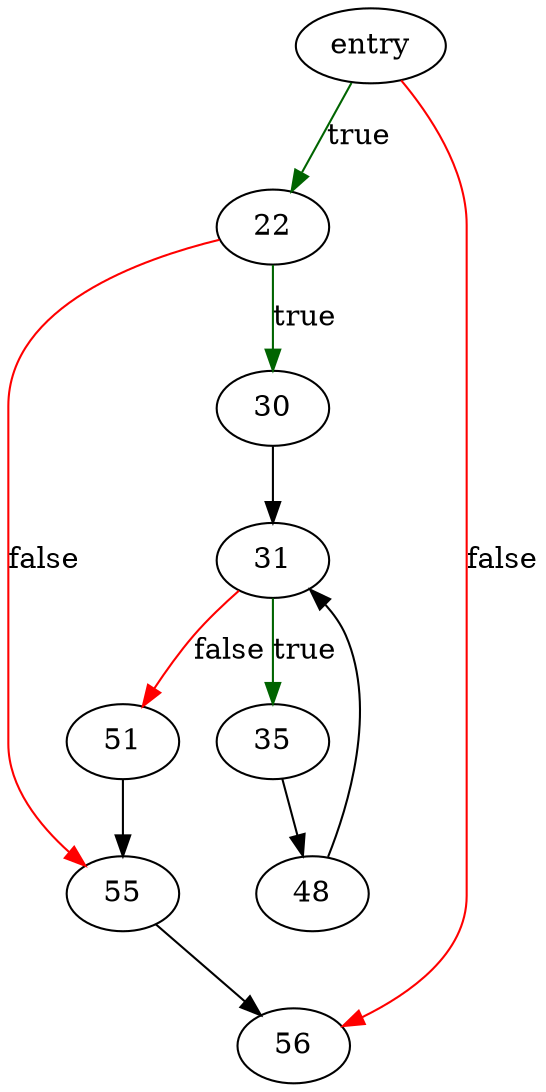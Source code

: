 digraph "lowerFunc" {
	// Node definitions.
	3 [label=entry];
	22;
	30;
	31;
	35;
	48;
	51;
	55;
	56;

	// Edge definitions.
	3 -> 22 [
		color=darkgreen
		label=true
	];
	3 -> 56 [
		color=red
		label=false
	];
	22 -> 30 [
		color=darkgreen
		label=true
	];
	22 -> 55 [
		color=red
		label=false
	];
	30 -> 31;
	31 -> 35 [
		color=darkgreen
		label=true
	];
	31 -> 51 [
		color=red
		label=false
	];
	35 -> 48;
	48 -> 31;
	51 -> 55;
	55 -> 56;
}